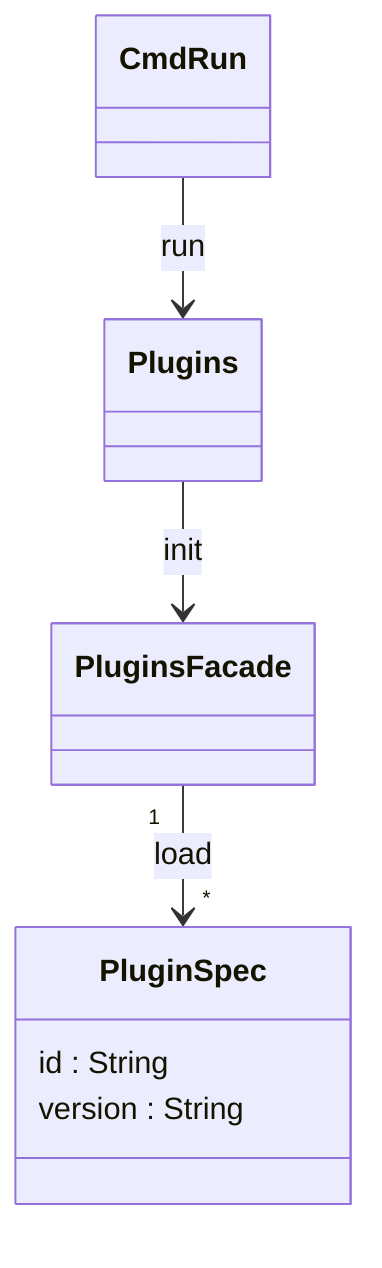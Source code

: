 classDiagram
    %%
    %% nextflow.plugin
    %%
    CmdRun --> Plugins : run

    Plugins --> PluginsFacade : init

    PluginsFacade "1" --> "*" PluginSpec : load

    class PluginSpec {
        id : String
        version : String
    }